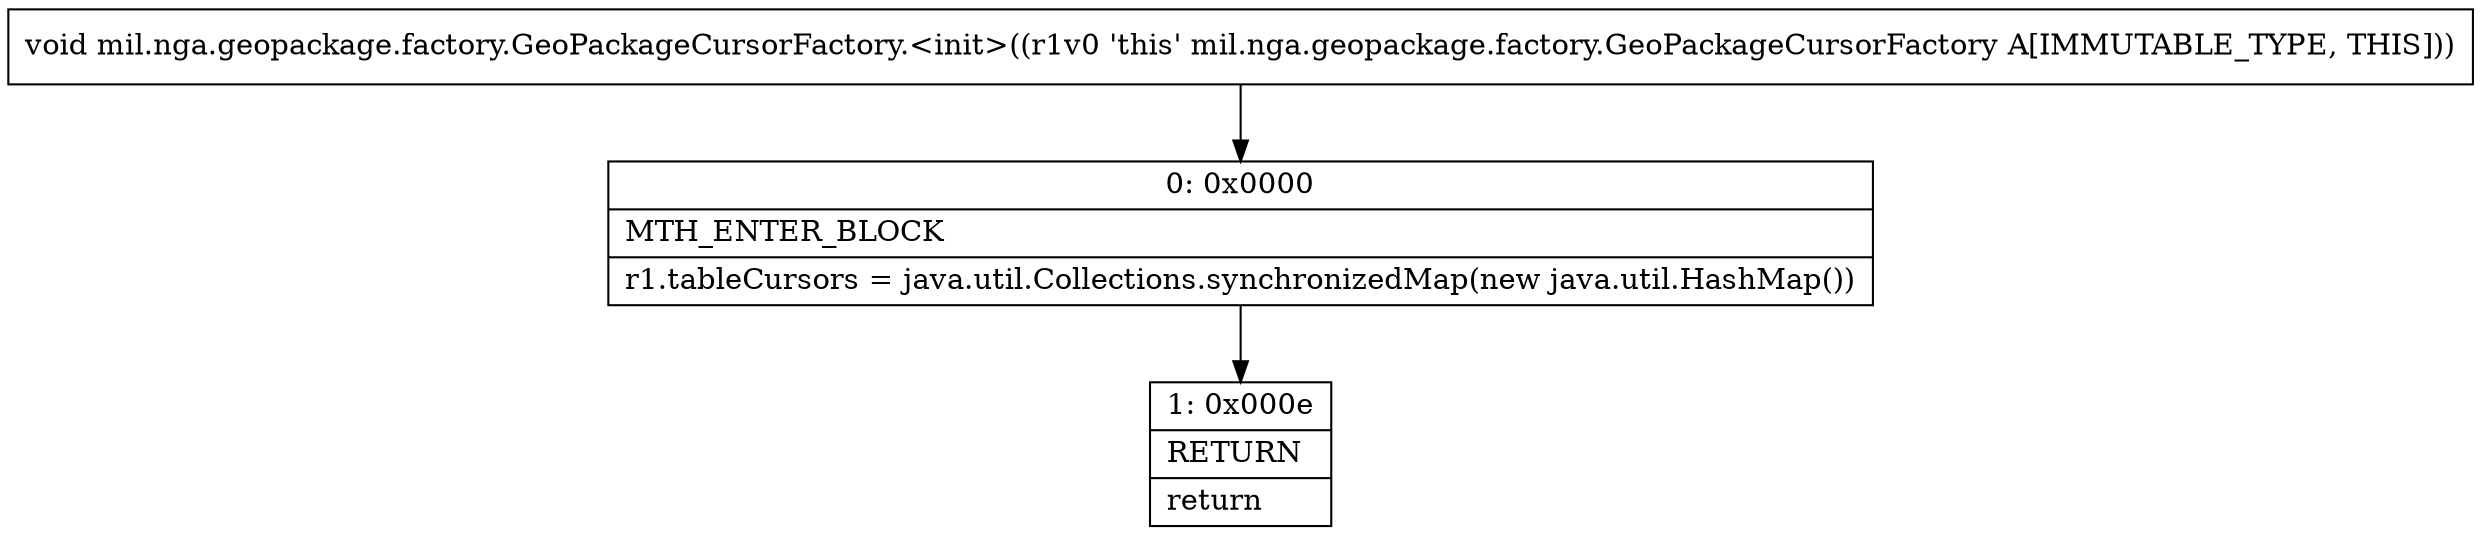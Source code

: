 digraph "CFG formil.nga.geopackage.factory.GeoPackageCursorFactory.\<init\>()V" {
Node_0 [shape=record,label="{0\:\ 0x0000|MTH_ENTER_BLOCK\l|r1.tableCursors = java.util.Collections.synchronizedMap(new java.util.HashMap())\l}"];
Node_1 [shape=record,label="{1\:\ 0x000e|RETURN\l|return\l}"];
MethodNode[shape=record,label="{void mil.nga.geopackage.factory.GeoPackageCursorFactory.\<init\>((r1v0 'this' mil.nga.geopackage.factory.GeoPackageCursorFactory A[IMMUTABLE_TYPE, THIS])) }"];
MethodNode -> Node_0;
Node_0 -> Node_1;
}

